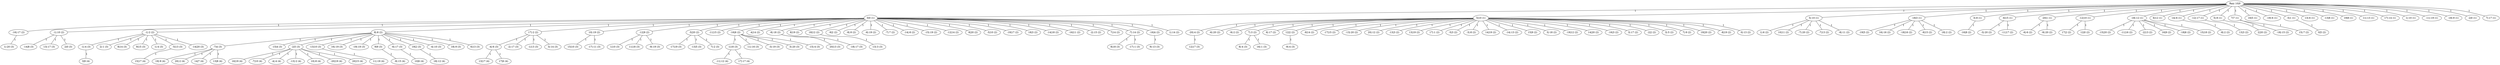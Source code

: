 graph DijkstraDorogovtsevMendes_200_100 {
    "10|0" [label="Raiz 10|0"];
    "0|0 (1)" [label="0|0 (1)"];
    "5|10 (1)" [label="5|10 (1)"];
    "5|-10 (1)" [label="5|-10 (1)"];
    "-18|3 (1)" [label="-18|3 (1)"];
    "3|-8 (1)" [label="3|-8 (1)"];
    "-6|15 (1)" [label="-6|15 (1)"];
    "-20|1 (1)" [label="-20|1 (1)"];
    "-12|10 (1)" [label="-12|10 (1)"];
    "-18|-12 (1)" [label="-18|-12 (1)"];
    "6|12 (1)" [label="6|12 (1)"];
    "14|-6 (1)" [label="14|-6 (1)"];
    "-12|-17 (1)" [label="-12|-17 (1)"];
    "5|-8 (1)" [label="5|-8 (1)"];
    "7|7 (1)" [label="7|7 (1)"];
    "16|5 (1)" [label="16|5 (1)"];
    "-19|-6 (1)" [label="-19|-6 (1)"];
    "-5|1 (1)" [label="-5|1 (1)"];
    "13|-6 (1)" [label="13|-6 (1)"];
    "-13|8 (1)" [label="-13|8 (1)"];
    "19|8 (1)" [label="19|8 (1)"];
    "11|-13 (1)" [label="11|-13 (1)"];
    "17|-14 (1)" [label="17|-14 (1)"];
    "1|-10 (1)" [label="1|-10 (1)"];
    "-11|-19 (1)" [label="-11|-19 (1)"];
    "-18|-9 (1)" [label="-18|-9 (1)"];
    "-2|0 (1)" [label="-2|0 (1)"];
    "7|-17 (1)" [label="7|-17 (1)"];
    "-16|-17 (2)" [label="-16|-17 (2)"];
    "-1|-10 (2)" [label="-1|-10 (2)"];
    "-1|-2 (2)" [label="-1|-2 (2)"];
    "8|-8 (2)" [label="8|-8 (2)"];
    "17|-2 (2)" [label="17|-2 (2)"];
    "10|-19 (2)" [label="10|-19 (2)"];
    "-12|9 (2)" [label="-12|9 (2)"];
    "-5|20 (2)" [label="-5|20 (2)"];
    "-11|15 (2)" [label="-11|15 (2)"];
    "-16|6 (2)" [label="-16|6 (2)"];
    "-4|14 (2)" [label="-4|14 (2)"];
    "-8|-18 (2)" [label="-8|-18 (2)"];
    "8|19 (2)" [label="8|19 (2)"];
    "18|12 (2)" [label="18|12 (2)"];
    "-9|2 (2)" [label="-9|2 (2)"];
    "-8|-9 (2)" [label="-8|-9 (2)"];
    "-6|-19 (2)" [label="-6|-19 (2)"];
    "-7|-7 (2)" [label="-7|-7 (2)"];
    "-14|-8 (2)" [label="-14|-8 (2)"];
    "-15|-19 (2)" [label="-15|-19 (2)"];
    "-12|14 (2)" [label="-12|14 (2)"];
    "8|20 (2)" [label="8|20 (2)"];
    "-5|10 (2)" [label="-5|10 (2)"];
    "-19|17 (2)" [label="-19|17 (2)"];
    "18|3 (2)" [label="18|3 (2)"];
    "-14|18 (2)" [label="-14|18 (2)"];
    "-16|11 (2)" [label="-16|11 (2)"];
    "-2|-15 (2)" [label="-2|-15 (2)"];
    "7|14 (2)" [label="7|14 (2)"];
    "-7|-14 (2)" [label="-7|-14 (2)"];
    "-16|4 (2)" [label="-16|4 (2)"];
    "1|-14 (2)" [label="1|-14 (2)"];
    "-20|-4 (2)" [label="-20|-4 (2)"];
    "-6|-20 (2)" [label="-6|-20 (2)"];
    "-9|-2 (2)" [label="-9|-2 (2)"];
    "7|-3 (2)" [label="7|-3 (2)"];
    "6|-17 (2)" [label="6|-17 (2)"];
    "12|2 (2)" [label="12|2 (2)"];
    "-9|14 (2)" [label="-9|14 (2)"];
    "-17|15 (2)" [label="-17|15 (2)"];
    "-13|-20 (2)" [label="-13|-20 (2)"];
    "20|-12 (2)" [label="20|-12 (2)"];
    "-13|3 (2)" [label="-13|3 (2)"];
    "13|19 (2)" [label="13|19 (2)"];
    "17|-1 (2)" [label="17|-1 (2)"];
    "-5|3 (2)" [label="-5|3 (2)"];
    "-3|-8 (2)" [label="-3|-8 (2)"];
    "14|19 (2)" [label="14|19 (2)"];
    "-14|-13 (2)" [label="-14|-13 (2)"];
    "15|9 (2)" [label="15|9 (2)"];
    "3|-18 (2)" [label="3|-18 (2)"];
    "-19|12 (2)" [label="-19|12 (2)"];
    "14|20 (2)" [label="14|20 (2)"];
    "-16|3 (2)" [label="-16|3 (2)"];
    "3|-17 (2)" [label="3|-17 (2)"];
    "-2|2 (2)" [label="-2|2 (2)"];
    "3|-5 (2)" [label="3|-5 (2)"];
    "7|-9 (2)" [label="7|-9 (2)"];
    "19|20 (2)" [label="19|20 (2)"];
    "-8|19 (2)" [label="-8|19 (2)"];
    "0|-13 (2)" [label="0|-13 (2)"];
    "1|-6 (2)" [label="1|-6 (2)"];
    "10|11 (2)" [label="10|11 (2)"];
    "-7|-20 (2)" [label="-7|-20 (2)"];
    "-7|13 (2)" [label="-7|13 (2)"];
    "-8|-11 (2)" [label="-8|-11 (2)"];
    "-19|5 (2)" [label="-19|5 (2)"];
    "16|-16 (2)" [label="16|-16 (2)"];
    "-18|16 (2)" [label="-18|16 (2)"];
    "-9|15 (2)" [label="-9|15 (2)"];
    "18|-2 (2)" [label="18|-2 (2)"];
    "-16|8 (2)" [label="-16|8 (2)"];
    "-3|-20 (2)" [label="-3|-20 (2)"];
    "-11|17 (2)" [label="-11|17 (2)"];
    "-6|-6 (2)" [label="-6|-6 (2)"];
    "-9|-20 (2)" [label="-9|-20 (2)"];
    "17|2 (2)" [label="17|2 (2)"];
    "12|0 (2)" [label="12|0 (2)"];
    "-15|20 (2)" [label="-15|20 (2)"];
    "-11|16 (2)" [label="-11|16 (2)"];
    "-2|13 (2)" [label="-2|13 (2)"];
    "16|9 (2)" [label="16|9 (2)"];
    "-18|6 (2)" [label="-18|6 (2)"];
    "15|18 (2)" [label="15|18 (2)"];
    "-8|-2 (2)" [label="-8|-2 (2)"];
    "13|3 (2)" [label="13|3 (2)"];
    "2|20 (2)" [label="2|20 (2)"];
    "-18|-15 (2)" [label="-18|-15 (2)"];
    "15|-7 (2)" [label="15|-7 (2)"];
    "0|5 (2)" [label="0|5 (2)"];
    "1|-20 (3)" [label="1|-20 (3)"];
    "-14|8 (3)" [label="-14|8 (3)"];
    "13|-17 (3)" [label="13|-17 (3)"];
    "2|0 (3)" [label="2|0 (3)"];
    "-1|-4 (3)" [label="-1|-4 (3)"];
    "2|-1 (3)" [label="2|-1 (3)"];
    "8|14 (3)" [label="8|14 (3)"];
    "9|15 (3)" [label="9|15 (3)"];
    "1|-4 (3)" [label="1|-4 (3)"];
    "-5|13 (3)" [label="-5|13 (3)"];
    "-14|20 (3)" [label="-14|20 (3)"];
    "-7|4 (3)" [label="-7|4 (3)"];
    "-15|4 (3)" [label="-15|4 (3)"];
    "-2|5 (3)" [label="-2|5 (3)"];
    "-13|10 (3)" [label="-13|10 (3)"];
    "16|-19 (3)" [label="16|-19 (3)"];
    "-19|-19 (3)" [label="-19|-19 (3)"];
    "9|9 (3)" [label="9|9 (3)"];
    "-6|-17 (3)" [label="-6|-17 (3)"];
    "19|2 (3)" [label="19|2 (3)"];
    "-4|-10 (3)" [label="-4|-10 (3)"];
    "18|-9 (3)" [label="18|-9 (3)"];
    "6|13 (3)" [label="6|13 (3)"];
    "-4|-6 (3)" [label="-4|-6 (3)"];
    "-2|-17 (3)" [label="-2|-17 (3)"];
    "-1|13 (3)" [label="-1|13 (3)"];
    "3|-14 (3)" [label="3|-14 (3)"];
    "15|10 (3)" [label="15|10 (3)"];
    "-17|-11 (3)" [label="-17|-11 (3)"];
    "1|10 (3)" [label="1|10 (3)"];
    "11|18 (3)" [label="11|18 (3)"];
    "-9|-19 (3)" [label="-9|-19 (3)"];
    "-17|19 (3)" [label="-17|19 (3)"];
    "-13|5 (3)" [label="-13|5 (3)"];
    "7|-2 (3)" [label="7|-2 (3)"];
    "1|18 (3)" [label="1|18 (3)"];
    "11|-16 (3)" [label="11|-16 (3)"];
    "-3|-19 (3)" [label="-3|-19 (3)"];
    "3|-20 (3)" [label="3|-20 (3)"];
    "-15|-4 (3)" [label="-15|-4 (3)"];
    "20|13 (3)" [label="20|13 (3)"];
    "-18|-17 (3)" [label="-18|-17 (3)"];
    "13|-3 (3)" [label="13|-3 (3)"];
    "8|18 (3)" [label="8|18 (3)"];
    "-17|-1 (3)" [label="-17|-1 (3)"];
    "9|-13 (3)" [label="9|-13 (3)"];
    "12|17 (3)" [label="12|17 (3)"];
    "8|-4 (3)" [label="8|-4 (3)"];
    "16|-1 (3)" [label="16|-1 (3)"];
    "-9|-4 (3)" [label="-9|-4 (3)"];
    "3|9 (4)" [label="3|9 (4)"];
    "15|17 (4)" [label="15|17 (4)"];
    "19|-9 (4)" [label="19|-9 (4)"];
    "20|-2 (4)" [label="20|-2 (4)"];
    "14|7 (4)" [label="14|7 (4)"];
    "13|8 (4)" [label="13|8 (4)"];
    "16|19 (4)" [label="16|19 (4)"];
    "-7|10 (4)" [label="-7|10 (4)"];
    "-4|-4 (4)" [label="-4|-4 (4)"];
    "-13|-2 (4)" [label="-13|-2 (4)"];
    "10|-8 (4)" [label="10|-8 (4)"];
    "-20|19 (4)" [label="-20|19 (4)"];
    "20|15 (4)" [label="20|15 (4)"];
    "11|-19 (4)" [label="11|-19 (4)"];
    "-9|-15 (4)" [label="-9|-15 (4)"];
    "10|6 (4)" [label="10|6 (4)"];
    "18|-12 (4)" [label="18|-12 (4)"];
    "13|17 (4)" [label="13|17 (4)"];
    "17|6 (4)" [label="17|6 (4)"];
    "-11|-12 (4)" [label="-11|-12 (4)"];
    "17|-17 (4)" [label="17|-17 (4)"];
    "10|0" -- "0|0 (1)" [label="1"];
    "10|0" -- "5|10 (1)" [label="1"];
    "10|0" -- "5|-10 (1)" [label="1"];
    "10|0" -- "-18|3 (1)" [label="1"];
    "10|0" -- "3|-8 (1)" [label="1"];
    "10|0" -- "-6|15 (1)" [label="1"];
    "10|0" -- "-20|1 (1)" [label="1"];
    "10|0" -- "-12|10 (1)" [label="1"];
    "10|0" -- "-18|-12 (1)" [label="1"];
    "10|0" -- "6|12 (1)" [label="1"];
    "10|0" -- "14|-6 (1)" [label="1"];
    "10|0" -- "-12|-17 (1)" [label="1"];
    "10|0" -- "5|-8 (1)" [label="1"];
    "10|0" -- "7|7 (1)" [label="1"];
    "10|0" -- "16|5 (1)" [label="1"];
    "10|0" -- "-19|-6 (1)" [label="1"];
    "10|0" -- "-5|1 (1)" [label="1"];
    "10|0" -- "13|-6 (1)" [label="1"];
    "10|0" -- "-13|8 (1)" [label="1"];
    "10|0" -- "19|8 (1)" [label="1"];
    "10|0" -- "11|-13 (1)" [label="1"];
    "10|0" -- "17|-14 (1)" [label="1"];
    "10|0" -- "1|-10 (1)" [label="1"];
    "10|0" -- "-11|-19 (1)" [label="1"];
    "10|0" -- "-18|-9 (1)" [label="1"];
    "10|0" -- "-2|0 (1)" [label="1"];
    "10|0" -- "7|-17 (1)" [label="1"];
    "0|0 (1)" -- "-16|-17 (2)" [label="1"];
    "0|0 (1)" -- "-1|-10 (2)" [label="1"];
    "0|0 (1)" -- "-1|-2 (2)" [label="1"];
    "0|0 (1)" -- "8|-8 (2)" [label="1"];
    "0|0 (1)" -- "17|-2 (2)" [label="1"];
    "0|0 (1)" -- "10|-19 (2)" [label="1"];
    "0|0 (1)" -- "-12|9 (2)" [label="1"];
    "0|0 (1)" -- "-5|20 (2)" [label="1"];
    "0|0 (1)" -- "-11|15 (2)" [label="1"];
    "0|0 (1)" -- "-16|6 (2)" [label="1"];
    "0|0 (1)" -- "-4|14 (2)" [label="1"];
    "0|0 (1)" -- "-8|-18 (2)" [label="1"];
    "0|0 (1)" -- "8|19 (2)" [label="1"];
    "0|0 (1)" -- "18|12 (2)" [label="1"];
    "0|0 (1)" -- "-9|2 (2)" [label="1"];
    "0|0 (1)" -- "-8|-9 (2)" [label="1"];
    "0|0 (1)" -- "-6|-19 (2)" [label="1"];
    "0|0 (1)" -- "-7|-7 (2)" [label="1"];
    "0|0 (1)" -- "-14|-8 (2)" [label="1"];
    "0|0 (1)" -- "-15|-19 (2)" [label="1"];
    "0|0 (1)" -- "-12|14 (2)" [label="1"];
    "0|0 (1)" -- "8|20 (2)" [label="1"];
    "0|0 (1)" -- "-5|10 (2)" [label="1"];
    "0|0 (1)" -- "-19|17 (2)" [label="1"];
    "0|0 (1)" -- "18|3 (2)" [label="1"];
    "0|0 (1)" -- "-14|18 (2)" [label="1"];
    "0|0 (1)" -- "-16|11 (2)" [label="1"];
    "0|0 (1)" -- "-2|-15 (2)" [label="1"];
    "0|0 (1)" -- "7|14 (2)" [label="1"];
    "0|0 (1)" -- "-7|-14 (2)" [label="1"];
    "0|0 (1)" -- "-16|4 (2)" [label="1"];
    "0|0 (1)" -- "1|-14 (2)" [label="1"];
    "5|10 (1)" -- "-20|-4 (2)" [label="1"];
    "5|10 (1)" -- "-6|-20 (2)" [label="1"];
    "5|10 (1)" -- "-9|-2 (2)" [label="1"];
    "5|10 (1)" -- "7|-3 (2)" [label="1"];
    "5|10 (1)" -- "6|-17 (2)" [label="1"];
    "5|10 (1)" -- "12|2 (2)" [label="1"];
    "5|10 (1)" -- "-9|14 (2)" [label="1"];
    "5|10 (1)" -- "-17|15 (2)" [label="1"];
    "5|10 (1)" -- "-13|-20 (2)" [label="1"];
    "5|10 (1)" -- "20|-12 (2)" [label="1"];
    "5|10 (1)" -- "-13|3 (2)" [label="1"];
    "5|10 (1)" -- "13|19 (2)" [label="1"];
    "5|10 (1)" -- "17|-1 (2)" [label="1"];
    "5|10 (1)" -- "-5|3 (2)" [label="1"];
    "5|10 (1)" -- "-3|-8 (2)" [label="1"];
    "5|10 (1)" -- "14|19 (2)" [label="1"];
    "5|10 (1)" -- "-14|-13 (2)" [label="1"];
    "5|10 (1)" -- "15|9 (2)" [label="1"];
    "5|10 (1)" -- "3|-18 (2)" [label="1"];
    "5|10 (1)" -- "-19|12 (2)" [label="1"];
    "5|10 (1)" -- "14|20 (2)" [label="1"];
    "5|10 (1)" -- "-16|3 (2)" [label="1"];
    "5|10 (1)" -- "3|-17 (2)" [label="1"];
    "5|10 (1)" -- "-2|2 (2)" [label="1"];
    "5|10 (1)" -- "3|-5 (2)" [label="1"];
    "5|10 (1)" -- "7|-9 (2)" [label="1"];
    "5|10 (1)" -- "19|20 (2)" [label="1"];
    "5|10 (1)" -- "-8|19 (2)" [label="1"];
    "5|10 (1)" -- "0|-13 (2)" [label="1"];
    "5|-10 (1)" -- "1|-6 (2)" [label="1"];
    "5|-10 (1)" -- "10|11 (2)" [label="1"];
    "5|-10 (1)" -- "-7|-20 (2)" [label="1"];
    "5|-10 (1)" -- "-7|13 (2)" [label="1"];
    "5|-10 (1)" -- "-8|-11 (2)" [label="1"];
    "-18|3 (1)" -- "-19|5 (2)" [label="1"];
    "-18|3 (1)" -- "16|-16 (2)" [label="1"];
    "-18|3 (1)" -- "-18|16 (2)" [label="1"];
    "-18|3 (1)" -- "-9|15 (2)" [label="1"];
    "-18|3 (1)" -- "18|-2 (2)" [label="1"];
    "3|-8 (1)" -- "-16|8 (2)" [label="1"];
    "-6|15 (1)" -- "-3|-20 (2)" [label="1"];
    "-6|15 (1)" -- "-11|17 (2)" [label="1"];
    "-20|1 (1)" -- "-6|-6 (2)" [label="1"];
    "-20|1 (1)" -- "-9|-20 (2)" [label="1"];
    "-12|10 (1)" -- "17|2 (2)" [label="1"];
    "-12|10 (1)" -- "12|0 (2)" [label="1"];
    "-18|-12 (1)" -- "-15|20 (2)" [label="1"];
    "-18|-12 (1)" -- "-11|16 (2)" [label="1"];
    "-18|-12 (1)" -- "-2|13 (2)" [label="1"];
    "-18|-12 (1)" -- "16|9 (2)" [label="1"];
    "-18|-12 (1)" -- "-18|6 (2)" [label="1"];
    "-18|-12 (1)" -- "15|18 (2)" [label="1"];
    "14|-6 (1)" -- "-8|-2 (2)" [label="1"];
    "-12|-17 (1)" -- "13|3 (2)" [label="1"];
    "5|-8 (1)" -- "2|20 (2)" [label="1"];
    "7|7 (1)" -- "-18|-15 (2)" [label="1"];
    "7|7 (1)" -- "15|-7 (2)" [label="1"];
    "-5|1 (1)" -- "0|5 (2)" [label="1"];
    "-16|-17 (2)" -- "1|-20 (3)" [label="1"];
    "-1|-10 (2)" -- "-14|8 (3)" [label="1"];
    "-1|-10 (2)" -- "13|-17 (3)" [label="1"];
    "-1|-10 (2)" -- "2|0 (3)" [label="1"];
    "-1|-2 (2)" -- "-1|-4 (3)" [label="1"];
    "-1|-2 (2)" -- "2|-1 (3)" [label="1"];
    "-1|-2 (2)" -- "8|14 (3)" [label="1"];
    "-1|-2 (2)" -- "9|15 (3)" [label="1"];
    "-1|-2 (2)" -- "1|-4 (3)" [label="1"];
    "-1|-2 (2)" -- "-5|13 (3)" [label="1"];
    "-1|-2 (2)" -- "-14|20 (3)" [label="1"];
    "8|-8 (2)" -- "-7|4 (3)" [label="1"];
    "8|-8 (2)" -- "-15|4 (3)" [label="1"];
    "8|-8 (2)" -- "-2|5 (3)" [label="1"];
    "8|-8 (2)" -- "-13|10 (3)" [label="1"];
    "8|-8 (2)" -- "16|-19 (3)" [label="1"];
    "8|-8 (2)" -- "-19|-19 (3)" [label="1"];
    "8|-8 (2)" -- "9|9 (3)" [label="1"];
    "8|-8 (2)" -- "-6|-17 (3)" [label="1"];
    "8|-8 (2)" -- "19|2 (3)" [label="1"];
    "8|-8 (2)" -- "-4|-10 (3)" [label="1"];
    "8|-8 (2)" -- "18|-9 (3)" [label="1"];
    "8|-8 (2)" -- "6|13 (3)" [label="1"];
    "17|-2 (2)" -- "-4|-6 (3)" [label="1"];
    "17|-2 (2)" -- "-2|-17 (3)" [label="1"];
    "17|-2 (2)" -- "-1|13 (3)" [label="1"];
    "17|-2 (2)" -- "3|-14 (3)" [label="1"];
    "10|-19 (2)" -- "15|10 (3)" [label="1"];
    "10|-19 (2)" -- "-17|-11 (3)" [label="1"];
    "-12|9 (2)" -- "1|10 (3)" [label="1"];
    "-12|9 (2)" -- "11|18 (3)" [label="1"];
    "-12|9 (2)" -- "-9|-19 (3)" [label="1"];
    "-5|20 (2)" -- "-17|19 (3)" [label="1"];
    "-5|20 (2)" -- "-13|5 (3)" [label="1"];
    "-5|20 (2)" -- "7|-2 (3)" [label="1"];
    "-16|6 (2)" -- "1|18 (3)" [label="1"];
    "-16|6 (2)" -- "11|-16 (3)" [label="1"];
    "-16|6 (2)" -- "-3|-19 (3)" [label="1"];
    "-16|6 (2)" -- "3|-20 (3)" [label="1"];
    "-16|6 (2)" -- "-15|-4 (3)" [label="1"];
    "-8|-18 (2)" -- "20|13 (3)" [label="1"];
    "-8|-18 (2)" -- "-18|-17 (3)" [label="1"];
    "18|12 (2)" -- "13|-3 (3)" [label="1"];
    "-7|-14 (2)" -- "8|18 (3)" [label="1"];
    "-7|-14 (2)" -- "-17|-1 (3)" [label="1"];
    "-16|4 (2)" -- "9|-13 (3)" [label="1"];
    "-20|-4 (2)" -- "12|17 (3)" [label="1"];
    "7|-3 (2)" -- "8|-4 (3)" [label="1"];
    "7|-3 (2)" -- "16|-1 (3)" [label="1"];
    "12|2 (2)" -- "-9|-4 (3)" [label="1"];
    "-1|-4 (3)" -- "3|9 (4)" [label="1"];
    "-5|13 (3)" -- "15|17 (4)" [label="1"];
    "-7|4 (3)" -- "19|-9 (4)" [label="1"];
    "-7|4 (3)" -- "20|-2 (4)" [label="1"];
    "-7|4 (3)" -- "14|7 (4)" [label="1"];
    "-7|4 (3)" -- "13|8 (4)" [label="1"];
    "-2|5 (3)" -- "16|19 (4)" [label="1"];
    "-2|5 (3)" -- "-7|10 (4)" [label="1"];
    "-2|5 (3)" -- "-4|-4 (4)" [label="1"];
    "-2|5 (3)" -- "-13|-2 (4)" [label="1"];
    "-2|5 (3)" -- "10|-8 (4)" [label="1"];
    "-2|5 (3)" -- "-20|19 (4)" [label="1"];
    "-2|5 (3)" -- "20|15 (4)" [label="1"];
    "-13|10 (3)" -- "11|-19 (4)" [label="1"];
    "9|9 (3)" -- "-9|-15 (4)" [label="1"];
    "-6|-17 (3)" -- "10|6 (4)" [label="1"];
    "19|2 (3)" -- "18|-12 (4)" [label="1"];
    "-4|-6 (3)" -- "13|17 (4)" [label="1"];
    "-4|-6 (3)" -- "17|6 (4)" [label="1"];
    "1|18 (3)" -- "-11|-12 (4)" [label="1"];
    "1|18 (3)" -- "17|-17 (4)" [label="1"];
}
